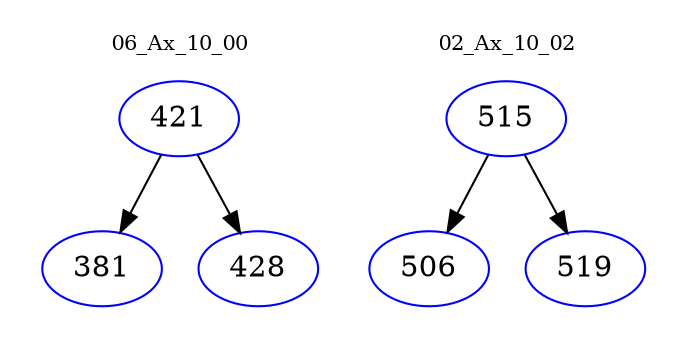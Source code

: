 digraph{
subgraph cluster_0 {
color = white
label = "06_Ax_10_00";
fontsize=10;
T0_421 [label="421", color="blue"]
T0_421 -> T0_381 [color="black"]
T0_381 [label="381", color="blue"]
T0_421 -> T0_428 [color="black"]
T0_428 [label="428", color="blue"]
}
subgraph cluster_1 {
color = white
label = "02_Ax_10_02";
fontsize=10;
T1_515 [label="515", color="blue"]
T1_515 -> T1_506 [color="black"]
T1_506 [label="506", color="blue"]
T1_515 -> T1_519 [color="black"]
T1_519 [label="519", color="blue"]
}
}
